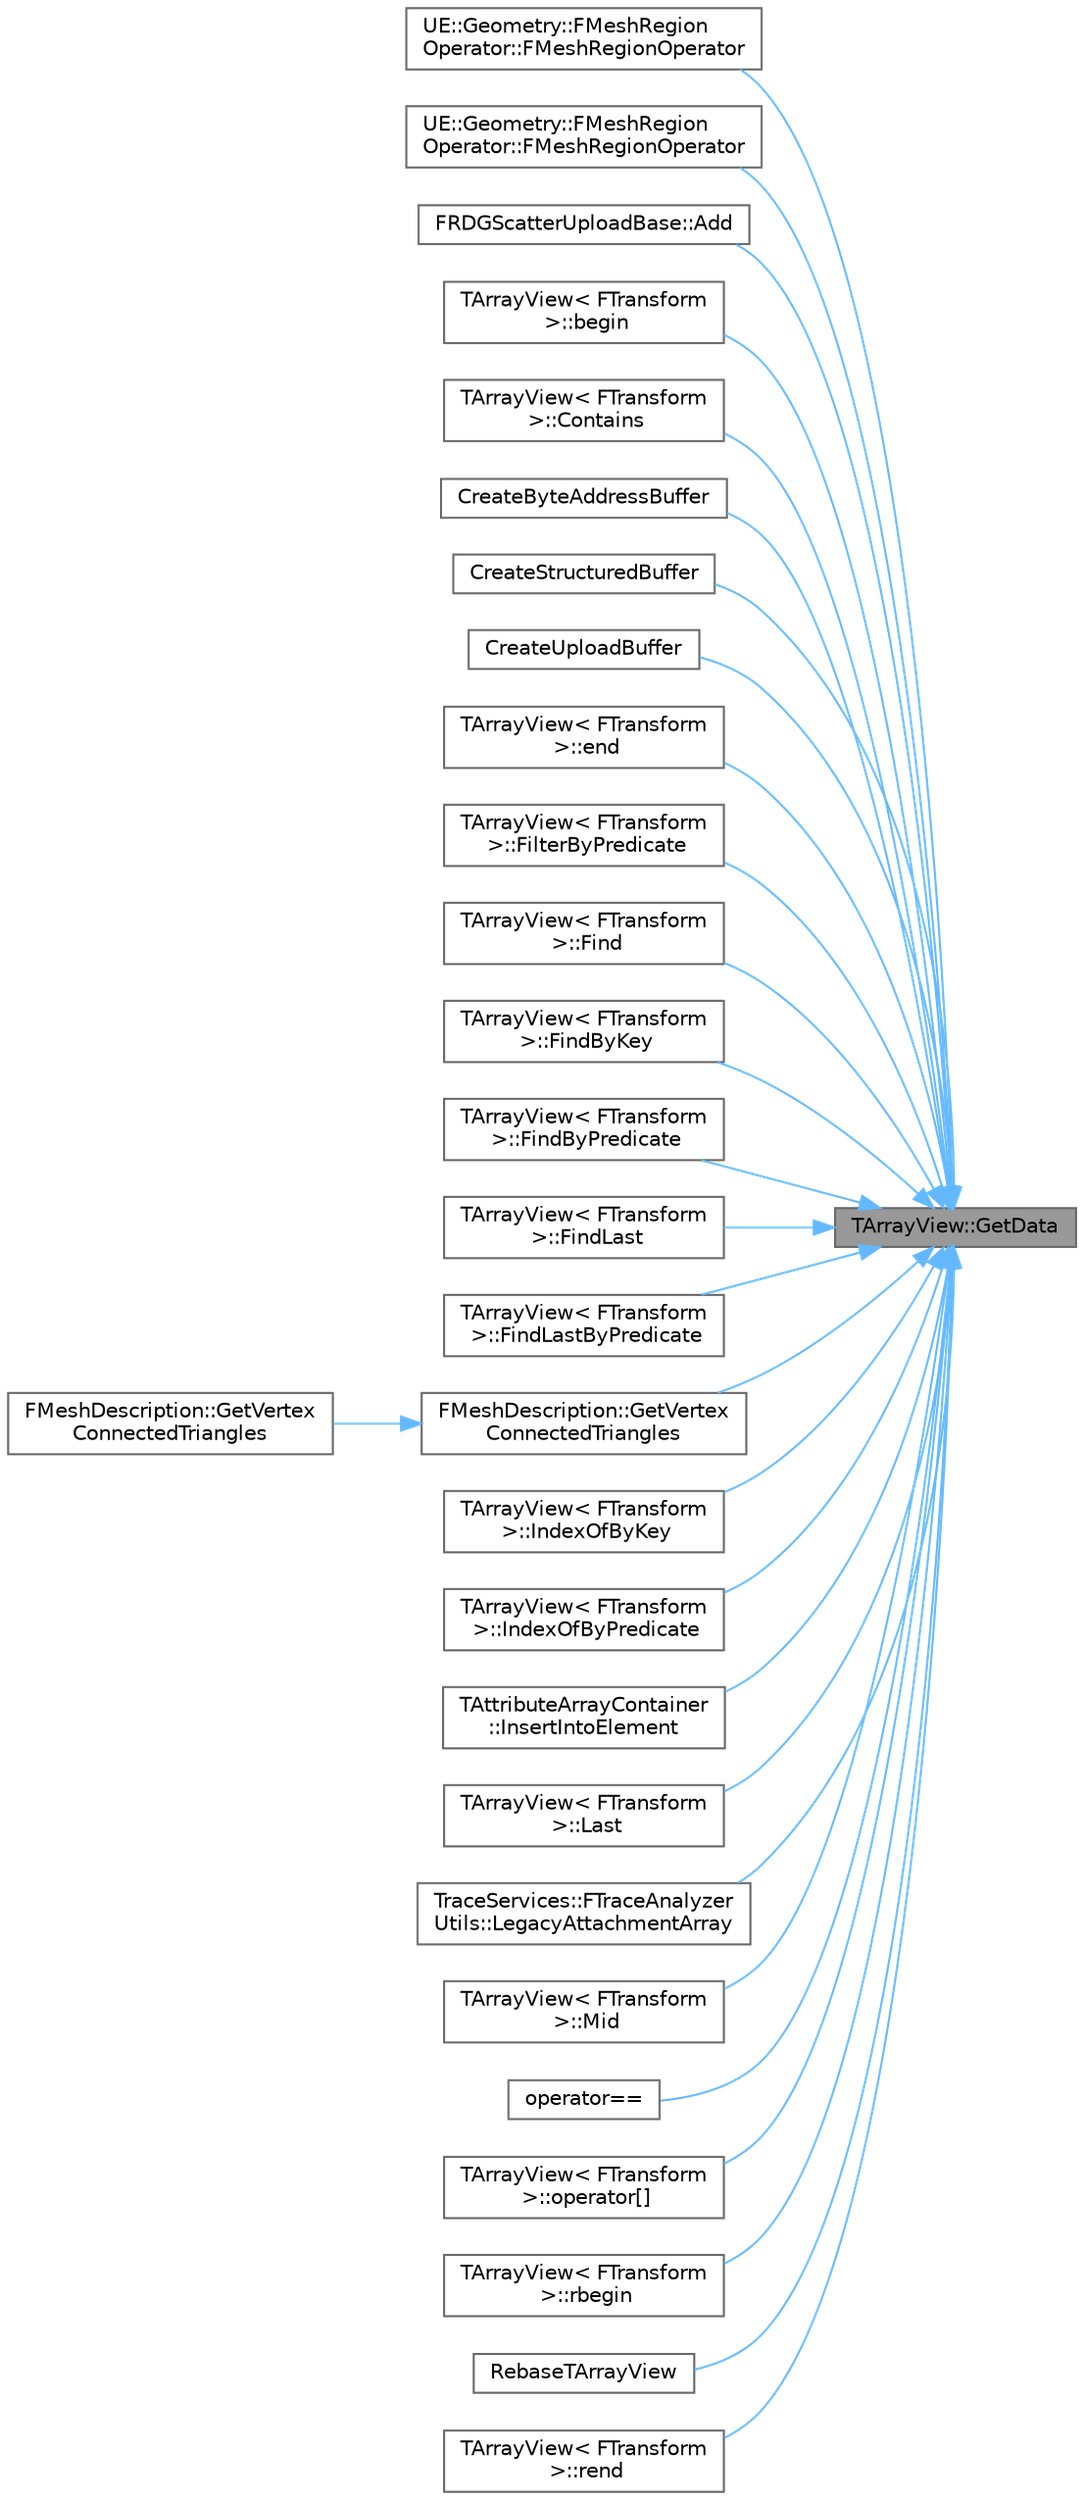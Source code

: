 digraph "TArrayView::GetData"
{
 // INTERACTIVE_SVG=YES
 // LATEX_PDF_SIZE
  bgcolor="transparent";
  edge [fontname=Helvetica,fontsize=10,labelfontname=Helvetica,labelfontsize=10];
  node [fontname=Helvetica,fontsize=10,shape=box,height=0.2,width=0.4];
  rankdir="RL";
  Node1 [id="Node000001",label="TArrayView::GetData",height=0.2,width=0.4,color="gray40", fillcolor="grey60", style="filled", fontcolor="black",tooltip="Helper function for returning a typed pointer to the first array entry."];
  Node1 -> Node2 [id="edge1_Node000001_Node000002",dir="back",color="steelblue1",style="solid",tooltip=" "];
  Node2 [id="Node000002",label="UE::Geometry::FMeshRegion\lOperator::FMeshRegionOperator",height=0.2,width=0.4,color="grey40", fillcolor="white", style="filled",URL="$dd/d79/classUE_1_1Geometry_1_1FMeshRegionOperator.html#ace9faabc2f5646b46d4ad9f378b967c2",tooltip=" "];
  Node1 -> Node3 [id="edge2_Node000001_Node000003",dir="back",color="steelblue1",style="solid",tooltip=" "];
  Node3 [id="Node000003",label="UE::Geometry::FMeshRegion\lOperator::FMeshRegionOperator",height=0.2,width=0.4,color="grey40", fillcolor="white", style="filled",URL="$dd/d79/classUE_1_1Geometry_1_1FMeshRegionOperator.html#a67363df42442309a20e5eaaac95256eb",tooltip=" "];
  Node1 -> Node4 [id="edge3_Node000001_Node000004",dir="back",color="steelblue1",style="solid",tooltip=" "];
  Node4 [id="Node000004",label="FRDGScatterUploadBase::Add",height=0.2,width=0.4,color="grey40", fillcolor="white", style="filled",URL="$d6/d39/classFRDGScatterUploadBase.html#a7548f447a8c4b5f28e48925251990a84",tooltip=" "];
  Node1 -> Node5 [id="edge4_Node000001_Node000005",dir="back",color="steelblue1",style="solid",tooltip=" "];
  Node5 [id="Node000005",label="TArrayView\< FTransform\l \>::begin",height=0.2,width=0.4,color="grey40", fillcolor="white", style="filled",URL="$db/d13/classTArrayView.html#a54bd71439b347a04d4544aae4ca7dfbb",tooltip=" "];
  Node1 -> Node6 [id="edge5_Node000001_Node000006",dir="back",color="steelblue1",style="solid",tooltip=" "];
  Node6 [id="Node000006",label="TArrayView\< FTransform\l \>::Contains",height=0.2,width=0.4,color="grey40", fillcolor="white", style="filled",URL="$db/d13/classTArrayView.html#aa4d435b579d92918e3453c6fd8cbe8af",tooltip=" "];
  Node1 -> Node7 [id="edge6_Node000001_Node000007",dir="back",color="steelblue1",style="solid",tooltip=" "];
  Node7 [id="Node000007",label="CreateByteAddressBuffer",height=0.2,width=0.4,color="grey40", fillcolor="white", style="filled",URL="$d6/d45/RenderGraphUtils_8h.html#a74d7e74987123da8baaa640318d1a2b1",tooltip=" "];
  Node1 -> Node8 [id="edge7_Node000001_Node000008",dir="back",color="steelblue1",style="solid",tooltip=" "];
  Node8 [id="Node000008",label="CreateStructuredBuffer",height=0.2,width=0.4,color="grey40", fillcolor="white", style="filled",URL="$d6/d45/RenderGraphUtils_8h.html#a34075e055b1f1725db94288ca5e01358",tooltip=" "];
  Node1 -> Node9 [id="edge8_Node000001_Node000009",dir="back",color="steelblue1",style="solid",tooltip=" "];
  Node9 [id="Node000009",label="CreateUploadBuffer",height=0.2,width=0.4,color="grey40", fillcolor="white", style="filled",URL="$d6/d45/RenderGraphUtils_8h.html#ab6d209bad891d4d2cb6f0779d6a15ddf",tooltip=" "];
  Node1 -> Node10 [id="edge9_Node000001_Node000010",dir="back",color="steelblue1",style="solid",tooltip=" "];
  Node10 [id="Node000010",label="TArrayView\< FTransform\l \>::end",height=0.2,width=0.4,color="grey40", fillcolor="white", style="filled",URL="$db/d13/classTArrayView.html#aa411dd5be1508fa77123503daad62223",tooltip=" "];
  Node1 -> Node11 [id="edge10_Node000001_Node000011",dir="back",color="steelblue1",style="solid",tooltip=" "];
  Node11 [id="Node000011",label="TArrayView\< FTransform\l \>::FilterByPredicate",height=0.2,width=0.4,color="grey40", fillcolor="white", style="filled",URL="$db/d13/classTArrayView.html#a919f11b3fcbc75241faa38632d526c05",tooltip=" "];
  Node1 -> Node12 [id="edge11_Node000001_Node000012",dir="back",color="steelblue1",style="solid",tooltip=" "];
  Node12 [id="Node000012",label="TArrayView\< FTransform\l \>::Find",height=0.2,width=0.4,color="grey40", fillcolor="white", style="filled",URL="$db/d13/classTArrayView.html#a219a15f7c559640a45b8674abf1d6ac9",tooltip=" "];
  Node1 -> Node13 [id="edge12_Node000001_Node000013",dir="back",color="steelblue1",style="solid",tooltip=" "];
  Node13 [id="Node000013",label="TArrayView\< FTransform\l \>::FindByKey",height=0.2,width=0.4,color="grey40", fillcolor="white", style="filled",URL="$db/d13/classTArrayView.html#ac46a37c2261e37c88ab6ec495bdc5d66",tooltip=" "];
  Node1 -> Node14 [id="edge13_Node000001_Node000014",dir="back",color="steelblue1",style="solid",tooltip=" "];
  Node14 [id="Node000014",label="TArrayView\< FTransform\l \>::FindByPredicate",height=0.2,width=0.4,color="grey40", fillcolor="white", style="filled",URL="$db/d13/classTArrayView.html#a972d223c42158f5f19e21c77356d8c36",tooltip=" "];
  Node1 -> Node15 [id="edge14_Node000001_Node000015",dir="back",color="steelblue1",style="solid",tooltip=" "];
  Node15 [id="Node000015",label="TArrayView\< FTransform\l \>::FindLast",height=0.2,width=0.4,color="grey40", fillcolor="white", style="filled",URL="$db/d13/classTArrayView.html#a53106e50d003c1dc4b689c6d8f7e150f",tooltip=" "];
  Node1 -> Node16 [id="edge15_Node000001_Node000016",dir="back",color="steelblue1",style="solid",tooltip=" "];
  Node16 [id="Node000016",label="TArrayView\< FTransform\l \>::FindLastByPredicate",height=0.2,width=0.4,color="grey40", fillcolor="white", style="filled",URL="$db/d13/classTArrayView.html#a889daeab677f1a16be6c0ef640aa4b8b",tooltip=" "];
  Node1 -> Node17 [id="edge16_Node000001_Node000017",dir="back",color="steelblue1",style="solid",tooltip=" "];
  Node17 [id="Node000017",label="FMeshDescription::GetVertex\lConnectedTriangles",height=0.2,width=0.4,color="grey40", fillcolor="white", style="filled",URL="$da/d5f/structFMeshDescription.html#a39b84f9791c7457a5975c81316a27411",tooltip="Populates the passed array of TriangleIDs with the triangles connected to this vertex."];
  Node17 -> Node18 [id="edge17_Node000017_Node000018",dir="back",color="steelblue1",style="solid",tooltip=" "];
  Node18 [id="Node000018",label="FMeshDescription::GetVertex\lConnectedTriangles",height=0.2,width=0.4,color="grey40", fillcolor="white", style="filled",URL="$da/d5f/structFMeshDescription.html#aeb4c40a56fb6161dd3eb3a1a83acf1fe",tooltip="Returns the triangles connected to this vertex as an array with the specified allocator template type..."];
  Node1 -> Node19 [id="edge18_Node000001_Node000019",dir="back",color="steelblue1",style="solid",tooltip=" "];
  Node19 [id="Node000019",label="TArrayView\< FTransform\l \>::IndexOfByKey",height=0.2,width=0.4,color="grey40", fillcolor="white", style="filled",URL="$db/d13/classTArrayView.html#a3067b6280bfea0866fd7318b3c9b11ef",tooltip=" "];
  Node1 -> Node20 [id="edge19_Node000001_Node000020",dir="back",color="steelblue1",style="solid",tooltip=" "];
  Node20 [id="Node000020",label="TArrayView\< FTransform\l \>::IndexOfByPredicate",height=0.2,width=0.4,color="grey40", fillcolor="white", style="filled",URL="$db/d13/classTArrayView.html#ad186a824b3bc389f46614169c7517d7c",tooltip=" "];
  Node1 -> Node21 [id="edge20_Node000001_Node000021",dir="back",color="steelblue1",style="solid",tooltip=" "];
  Node21 [id="Node000021",label="TAttributeArrayContainer\l::InsertIntoElement",height=0.2,width=0.4,color="grey40", fillcolor="white", style="filled",URL="$de/d02/classTAttributeArrayContainer.html#a861a8e3fb32f942744523a9379748840",tooltip=" "];
  Node1 -> Node22 [id="edge21_Node000001_Node000022",dir="back",color="steelblue1",style="solid",tooltip=" "];
  Node22 [id="Node000022",label="TArrayView\< FTransform\l \>::Last",height=0.2,width=0.4,color="grey40", fillcolor="white", style="filled",URL="$db/d13/classTArrayView.html#a31669644316955ead4adeb22297b8e7b",tooltip=" "];
  Node1 -> Node23 [id="edge22_Node000001_Node000023",dir="back",color="steelblue1",style="solid",tooltip=" "];
  Node23 [id="Node000023",label="TraceServices::FTraceAnalyzer\lUtils::LegacyAttachmentArray",height=0.2,width=0.4,color="grey40", fillcolor="white", style="filled",URL="$de/d1d/namespaceTraceServices_1_1FTraceAnalyzerUtils.html#aac09c5ea2a37ae489a603fcaee348d20",tooltip=" "];
  Node1 -> Node24 [id="edge23_Node000001_Node000024",dir="back",color="steelblue1",style="solid",tooltip=" "];
  Node24 [id="Node000024",label="TArrayView\< FTransform\l \>::Mid",height=0.2,width=0.4,color="grey40", fillcolor="white", style="filled",URL="$db/d13/classTArrayView.html#ab9aa273dfdffa952dcb80d4e393ed953",tooltip=" "];
  Node1 -> Node25 [id="edge24_Node000001_Node000025",dir="back",color="steelblue1",style="solid",tooltip=" "];
  Node25 [id="Node000025",label="operator==",height=0.2,width=0.4,color="grey40", fillcolor="white", style="filled",URL="$d7/df4/ArrayView_8h.html#ae706ef49a5316b276d264f1f79c86147",tooltip="Equality operator."];
  Node1 -> Node26 [id="edge25_Node000001_Node000026",dir="back",color="steelblue1",style="solid",tooltip=" "];
  Node26 [id="Node000026",label="TArrayView\< FTransform\l \>::operator[]",height=0.2,width=0.4,color="grey40", fillcolor="white", style="filled",URL="$db/d13/classTArrayView.html#ac9556c54df248112eb8c73c45aeb6f28",tooltip=" "];
  Node1 -> Node27 [id="edge26_Node000001_Node000027",dir="back",color="steelblue1",style="solid",tooltip=" "];
  Node27 [id="Node000027",label="TArrayView\< FTransform\l \>::rbegin",height=0.2,width=0.4,color="grey40", fillcolor="white", style="filled",URL="$db/d13/classTArrayView.html#a33efdbdaecc1129c80fb4fcb24d50722",tooltip=" "];
  Node1 -> Node28 [id="edge27_Node000001_Node000028",dir="back",color="steelblue1",style="solid",tooltip=" "];
  Node28 [id="Node000028",label="RebaseTArrayView",height=0.2,width=0.4,color="grey40", fillcolor="white", style="filled",URL="$d1/d3b/AnimCompressionTypes_8h.html#ac36dbf5eefd46b08b7af7c49ab183c8f",tooltip=" "];
  Node1 -> Node29 [id="edge28_Node000001_Node000029",dir="back",color="steelblue1",style="solid",tooltip=" "];
  Node29 [id="Node000029",label="TArrayView\< FTransform\l \>::rend",height=0.2,width=0.4,color="grey40", fillcolor="white", style="filled",URL="$db/d13/classTArrayView.html#aeb64a8a62afdedefb21901e73e7a7faf",tooltip=" "];
}
